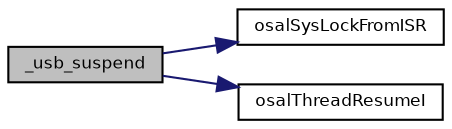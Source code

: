 digraph "_usb_suspend"
{
  bgcolor="transparent";
  edge [fontname="Helvetica",fontsize="8",labelfontname="Helvetica",labelfontsize="8"];
  node [fontname="Helvetica",fontsize="8",shape=record];
  rankdir="LR";
  Node36 [label="_usb_suspend",height=0.2,width=0.4,color="black", fillcolor="grey75", style="filled", fontcolor="black"];
  Node36 -> Node37 [color="midnightblue",fontsize="8",style="solid",fontname="Helvetica"];
  Node37 [label="osalSysLockFromISR",height=0.2,width=0.4,color="black",URL="$group___o_s_a_l.html#ga32db980c54089fe21370432a7a884e9f",tooltip="Enters a critical zone from ISR context. "];
  Node36 -> Node38 [color="midnightblue",fontsize="8",style="solid",fontname="Helvetica"];
  Node38 [label="osalThreadResumeI",height=0.2,width=0.4,color="black",URL="$group___o_s_a_l.html#ga6b620eb4daf8bd0ce536d2a9bac266f9",tooltip="Wakes up a thread waiting on a thread reference object. "];
}
